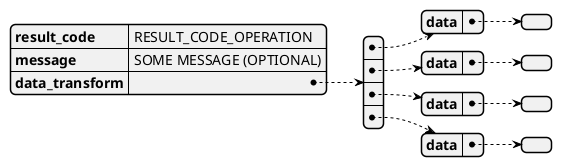 @startjson
{
    "result_code": "RESULT_CODE_OPERATION",
    "message": "SOME MESSAGE (OPTIONAL)",
    "data_transform": [
        {
            "data": {}
        },
        {
            "data": {}
        },
        {
            "data": {}
        },
        {
            "data": {}
        }
    ]
}
@endjson